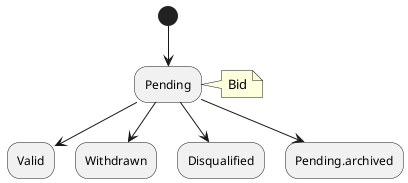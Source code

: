 @startuml
(*)--> Pending
note right
Bid
end note




Pending --> Valid
Pending --> Withdrawn
Pending --> Disqualified
Pending --> Pending.archived

@enduml